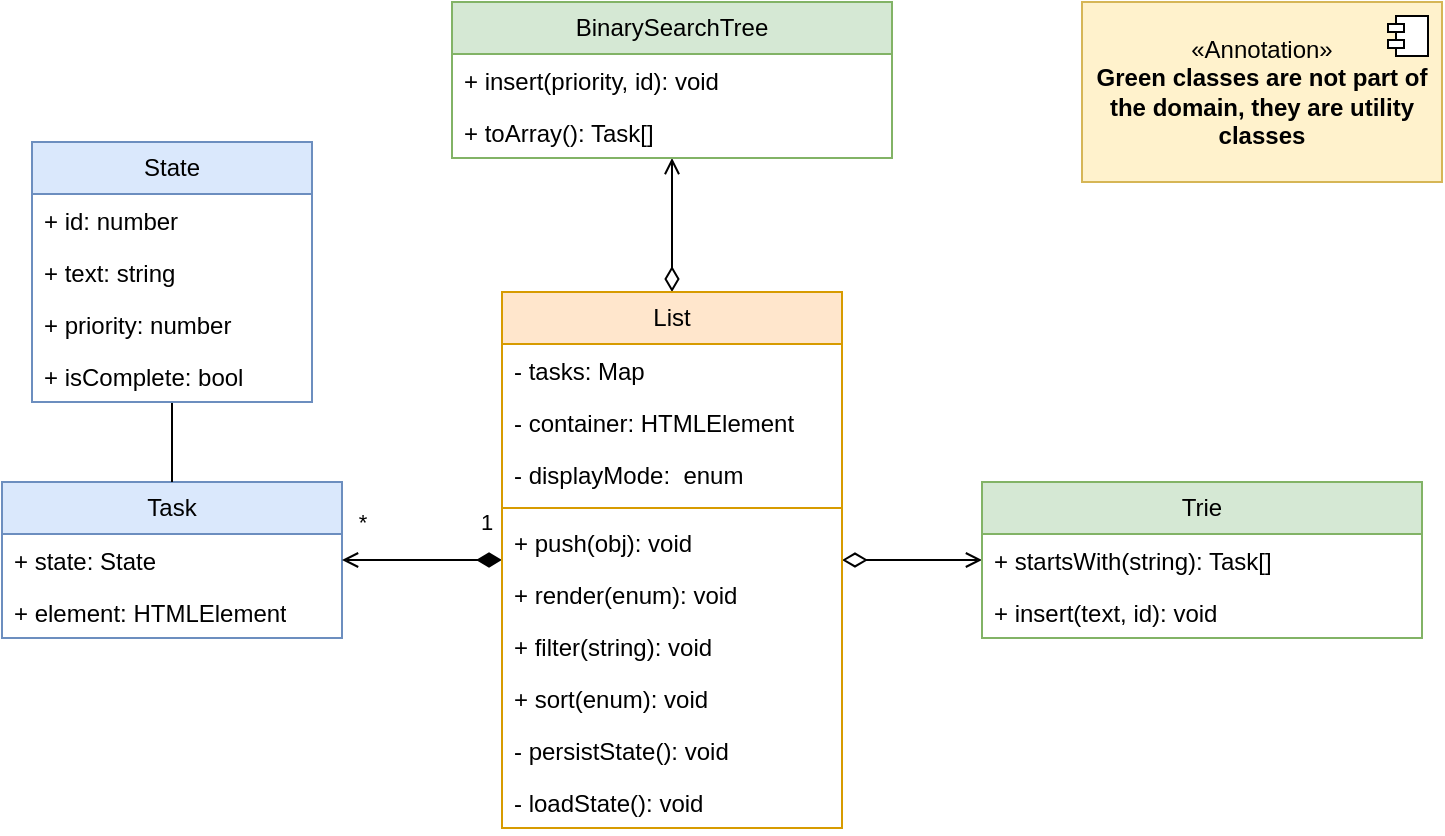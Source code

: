 <mxfile version="22.1.17" type="device">
  <diagram id="C5RBs43oDa-KdzZeNtuy" name="Page-1">
    <mxGraphModel dx="2375" dy="1360" grid="1" gridSize="10" guides="1" tooltips="1" connect="1" arrows="1" fold="1" page="1" pageScale="1" pageWidth="827" pageHeight="1169" math="0" shadow="0">
      <root>
        <mxCell id="WIyWlLk6GJQsqaUBKTNV-0" />
        <mxCell id="WIyWlLk6GJQsqaUBKTNV-1" parent="WIyWlLk6GJQsqaUBKTNV-0" />
        <mxCell id="2-uUKc2CAWV8kBVnJQpo-0" value="Task" style="swimlane;fontStyle=0;childLayout=stackLayout;horizontal=1;startSize=26;fillColor=#dae8fc;horizontalStack=0;resizeParent=1;resizeParentMax=0;resizeLast=0;collapsible=1;marginBottom=0;whiteSpace=wrap;html=1;strokeColor=#6c8ebf;" parent="WIyWlLk6GJQsqaUBKTNV-1" vertex="1">
          <mxGeometry x="70" y="660" width="170" height="78" as="geometry" />
        </mxCell>
        <mxCell id="2-uUKc2CAWV8kBVnJQpo-1" value="+ state: State" style="text;strokeColor=none;fillColor=none;align=left;verticalAlign=top;spacingLeft=4;spacingRight=4;overflow=hidden;rotatable=0;points=[[0,0.5],[1,0.5]];portConstraint=eastwest;whiteSpace=wrap;html=1;" parent="2-uUKc2CAWV8kBVnJQpo-0" vertex="1">
          <mxGeometry y="26" width="170" height="26" as="geometry" />
        </mxCell>
        <mxCell id="2-uUKc2CAWV8kBVnJQpo-14" value="+ element: HTMLElement" style="text;strokeColor=none;fillColor=none;align=left;verticalAlign=top;spacingLeft=4;spacingRight=4;overflow=hidden;rotatable=0;points=[[0,0.5],[1,0.5]];portConstraint=eastwest;whiteSpace=wrap;html=1;" parent="2-uUKc2CAWV8kBVnJQpo-0" vertex="1">
          <mxGeometry y="52" width="170" height="26" as="geometry" />
        </mxCell>
        <mxCell id="2-uUKc2CAWV8kBVnJQpo-22" style="edgeStyle=orthogonalEdgeStyle;rounded=0;orthogonalLoop=1;jettySize=auto;html=1;endArrow=open;endSize=6;startArrow=diamondThin;startSize=10;startFill=1;endFill=0;" parent="WIyWlLk6GJQsqaUBKTNV-1" source="2-uUKc2CAWV8kBVnJQpo-5" target="2-uUKc2CAWV8kBVnJQpo-0" edge="1">
          <mxGeometry relative="1" as="geometry" />
        </mxCell>
        <mxCell id="A_vAO3PuLMQASTPbV7ZV-3" value="1" style="edgeLabel;html=1;align=center;verticalAlign=middle;resizable=0;points=[];" vertex="1" connectable="0" parent="2-uUKc2CAWV8kBVnJQpo-22">
          <mxGeometry x="-0.787" relative="1" as="geometry">
            <mxPoint y="-19" as="offset" />
          </mxGeometry>
        </mxCell>
        <mxCell id="A_vAO3PuLMQASTPbV7ZV-4" value="*" style="edgeLabel;html=1;align=center;verticalAlign=middle;resizable=0;points=[];" vertex="1" connectable="0" parent="2-uUKc2CAWV8kBVnJQpo-22">
          <mxGeometry x="0.6" relative="1" as="geometry">
            <mxPoint x="-6" y="-19" as="offset" />
          </mxGeometry>
        </mxCell>
        <mxCell id="A_vAO3PuLMQASTPbV7ZV-7" style="edgeStyle=orthogonalEdgeStyle;rounded=0;orthogonalLoop=1;jettySize=auto;html=1;startArrow=diamondThin;startFill=0;startSize=10;endArrow=open;endFill=0;" edge="1" parent="WIyWlLk6GJQsqaUBKTNV-1" source="2-uUKc2CAWV8kBVnJQpo-5" target="vMFGJyHUFIz0JFMomYJm-12">
          <mxGeometry relative="1" as="geometry" />
        </mxCell>
        <mxCell id="A_vAO3PuLMQASTPbV7ZV-8" style="edgeStyle=orthogonalEdgeStyle;rounded=0;orthogonalLoop=1;jettySize=auto;html=1;endSize=6;startSize=10;startArrow=diamondThin;startFill=0;endArrow=open;endFill=0;" edge="1" parent="WIyWlLk6GJQsqaUBKTNV-1" source="2-uUKc2CAWV8kBVnJQpo-5" target="vMFGJyHUFIz0JFMomYJm-17">
          <mxGeometry relative="1" as="geometry" />
        </mxCell>
        <mxCell id="2-uUKc2CAWV8kBVnJQpo-5" value="List" style="swimlane;fontStyle=0;childLayout=stackLayout;horizontal=1;startSize=26;fillColor=#ffe6cc;horizontalStack=0;resizeParent=1;resizeParentMax=0;resizeLast=0;collapsible=1;marginBottom=0;whiteSpace=wrap;html=1;strokeColor=#d79b00;" parent="WIyWlLk6GJQsqaUBKTNV-1" vertex="1">
          <mxGeometry x="320" y="565" width="170" height="268" as="geometry" />
        </mxCell>
        <mxCell id="2-uUKc2CAWV8kBVnJQpo-10" value="- tasks: Map" style="text;strokeColor=none;fillColor=none;align=left;verticalAlign=top;spacingLeft=4;spacingRight=4;overflow=hidden;rotatable=0;points=[[0,0.5],[1,0.5]];portConstraint=eastwest;whiteSpace=wrap;html=1;" parent="2-uUKc2CAWV8kBVnJQpo-5" vertex="1">
          <mxGeometry y="26" width="170" height="26" as="geometry" />
        </mxCell>
        <mxCell id="pn70kub6SYwl0zVelaFx-0" value="- container: HTMLElement" style="text;strokeColor=none;fillColor=none;align=left;verticalAlign=top;spacingLeft=4;spacingRight=4;overflow=hidden;rotatable=0;points=[[0,0.5],[1,0.5]];portConstraint=eastwest;whiteSpace=wrap;html=1;" parent="2-uUKc2CAWV8kBVnJQpo-5" vertex="1">
          <mxGeometry y="52" width="170" height="26" as="geometry" />
        </mxCell>
        <mxCell id="vMFGJyHUFIz0JFMomYJm-11" value="- displayMode:&amp;nbsp; enum" style="text;strokeColor=none;fillColor=none;align=left;verticalAlign=top;spacingLeft=4;spacingRight=4;overflow=hidden;rotatable=0;points=[[0,0.5],[1,0.5]];portConstraint=eastwest;whiteSpace=wrap;html=1;" parent="2-uUKc2CAWV8kBVnJQpo-5" vertex="1">
          <mxGeometry y="78" width="170" height="26" as="geometry" />
        </mxCell>
        <mxCell id="2-uUKc2CAWV8kBVnJQpo-11" value="" style="line;strokeWidth=1;fillColor=none;align=left;verticalAlign=middle;spacingTop=-1;spacingLeft=3;spacingRight=3;rotatable=0;labelPosition=right;points=[];portConstraint=eastwest;strokeColor=inherit;" parent="2-uUKc2CAWV8kBVnJQpo-5" vertex="1">
          <mxGeometry y="104" width="170" height="8" as="geometry" />
        </mxCell>
        <mxCell id="2-uUKc2CAWV8kBVnJQpo-6" value="+ push(obj): void" style="text;strokeColor=none;fillColor=none;align=left;verticalAlign=top;spacingLeft=4;spacingRight=4;overflow=hidden;rotatable=0;points=[[0,0.5],[1,0.5]];portConstraint=eastwest;whiteSpace=wrap;html=1;" parent="2-uUKc2CAWV8kBVnJQpo-5" vertex="1">
          <mxGeometry y="112" width="170" height="26" as="geometry" />
        </mxCell>
        <mxCell id="2-uUKc2CAWV8kBVnJQpo-12" value="+ render(enum): void" style="text;strokeColor=none;fillColor=none;align=left;verticalAlign=top;spacingLeft=4;spacingRight=4;overflow=hidden;rotatable=0;points=[[0,0.5],[1,0.5]];portConstraint=eastwest;whiteSpace=wrap;html=1;" parent="2-uUKc2CAWV8kBVnJQpo-5" vertex="1">
          <mxGeometry y="138" width="170" height="26" as="geometry" />
        </mxCell>
        <mxCell id="vMFGJyHUFIz0JFMomYJm-1" value="+ filter(string): void" style="text;strokeColor=none;fillColor=none;align=left;verticalAlign=top;spacingLeft=4;spacingRight=4;overflow=hidden;rotatable=0;points=[[0,0.5],[1,0.5]];portConstraint=eastwest;whiteSpace=wrap;html=1;" parent="2-uUKc2CAWV8kBVnJQpo-5" vertex="1">
          <mxGeometry y="164" width="170" height="26" as="geometry" />
        </mxCell>
        <mxCell id="vMFGJyHUFIz0JFMomYJm-2" value="+ sort(enum): void" style="text;strokeColor=none;fillColor=none;align=left;verticalAlign=top;spacingLeft=4;spacingRight=4;overflow=hidden;rotatable=0;points=[[0,0.5],[1,0.5]];portConstraint=eastwest;whiteSpace=wrap;html=1;" parent="2-uUKc2CAWV8kBVnJQpo-5" vertex="1">
          <mxGeometry y="190" width="170" height="26" as="geometry" />
        </mxCell>
        <mxCell id="vMFGJyHUFIz0JFMomYJm-4" value="- persistState(): void" style="text;strokeColor=none;fillColor=none;align=left;verticalAlign=top;spacingLeft=4;spacingRight=4;overflow=hidden;rotatable=0;points=[[0,0.5],[1,0.5]];portConstraint=eastwest;whiteSpace=wrap;html=1;" parent="2-uUKc2CAWV8kBVnJQpo-5" vertex="1">
          <mxGeometry y="216" width="170" height="26" as="geometry" />
        </mxCell>
        <mxCell id="vMFGJyHUFIz0JFMomYJm-10" value="- loadState(): void" style="text;strokeColor=none;fillColor=none;align=left;verticalAlign=top;spacingLeft=4;spacingRight=4;overflow=hidden;rotatable=0;points=[[0,0.5],[1,0.5]];portConstraint=eastwest;whiteSpace=wrap;html=1;" parent="2-uUKc2CAWV8kBVnJQpo-5" vertex="1">
          <mxGeometry y="242" width="170" height="26" as="geometry" />
        </mxCell>
        <mxCell id="vMFGJyHUFIz0JFMomYJm-12" value="Trie" style="swimlane;fontStyle=0;childLayout=stackLayout;horizontal=1;startSize=26;fillColor=#d5e8d4;horizontalStack=0;resizeParent=1;resizeParentMax=0;resizeLast=0;collapsible=1;marginBottom=0;whiteSpace=wrap;html=1;strokeColor=#82b366;" parent="WIyWlLk6GJQsqaUBKTNV-1" vertex="1">
          <mxGeometry x="560" y="660" width="220" height="78" as="geometry" />
        </mxCell>
        <mxCell id="vMFGJyHUFIz0JFMomYJm-13" value="+ startsWith(string): Task[]" style="text;strokeColor=none;fillColor=none;align=left;verticalAlign=top;spacingLeft=4;spacingRight=4;overflow=hidden;rotatable=0;points=[[0,0.5],[1,0.5]];portConstraint=eastwest;whiteSpace=wrap;html=1;" parent="vMFGJyHUFIz0JFMomYJm-12" vertex="1">
          <mxGeometry y="26" width="220" height="26" as="geometry" />
        </mxCell>
        <mxCell id="vMFGJyHUFIz0JFMomYJm-14" value="+ insert(text, id): void" style="text;strokeColor=none;fillColor=none;align=left;verticalAlign=top;spacingLeft=4;spacingRight=4;overflow=hidden;rotatable=0;points=[[0,0.5],[1,0.5]];portConstraint=eastwest;whiteSpace=wrap;html=1;" parent="vMFGJyHUFIz0JFMomYJm-12" vertex="1">
          <mxGeometry y="52" width="220" height="26" as="geometry" />
        </mxCell>
        <mxCell id="vMFGJyHUFIz0JFMomYJm-17" value="BinarySearchTree" style="swimlane;fontStyle=0;childLayout=stackLayout;horizontal=1;startSize=26;fillColor=#d5e8d4;horizontalStack=0;resizeParent=1;resizeParentMax=0;resizeLast=0;collapsible=1;marginBottom=0;whiteSpace=wrap;html=1;strokeColor=#82b366;" parent="WIyWlLk6GJQsqaUBKTNV-1" vertex="1">
          <mxGeometry x="295" y="420" width="220" height="78" as="geometry" />
        </mxCell>
        <mxCell id="vMFGJyHUFIz0JFMomYJm-19" value="+ insert(priority, id): void" style="text;strokeColor=none;fillColor=none;align=left;verticalAlign=top;spacingLeft=4;spacingRight=4;overflow=hidden;rotatable=0;points=[[0,0.5],[1,0.5]];portConstraint=eastwest;whiteSpace=wrap;html=1;" parent="vMFGJyHUFIz0JFMomYJm-17" vertex="1">
          <mxGeometry y="26" width="220" height="26" as="geometry" />
        </mxCell>
        <mxCell id="vMFGJyHUFIz0JFMomYJm-18" value="+ toArray(): Task[]" style="text;strokeColor=none;fillColor=none;align=left;verticalAlign=top;spacingLeft=4;spacingRight=4;overflow=hidden;rotatable=0;points=[[0,0.5],[1,0.5]];portConstraint=eastwest;whiteSpace=wrap;html=1;" parent="vMFGJyHUFIz0JFMomYJm-17" vertex="1">
          <mxGeometry y="52" width="220" height="26" as="geometry" />
        </mxCell>
        <mxCell id="vMFGJyHUFIz0JFMomYJm-32" value="" style="edgeStyle=orthogonalEdgeStyle;rounded=0;orthogonalLoop=1;jettySize=auto;html=1;endArrow=none;startArrow=none;endFill=0;startFill=0;endSize=6;" parent="WIyWlLk6GJQsqaUBKTNV-1" source="2-uUKc2CAWV8kBVnJQpo-0" target="vMFGJyHUFIz0JFMomYJm-27" edge="1">
          <mxGeometry relative="1" as="geometry">
            <mxPoint x="265" y="550" as="sourcePoint" />
            <mxPoint x="265" y="390" as="targetPoint" />
          </mxGeometry>
        </mxCell>
        <mxCell id="vMFGJyHUFIz0JFMomYJm-27" value="State" style="swimlane;fontStyle=0;childLayout=stackLayout;horizontal=1;startSize=26;fillColor=#dae8fc;horizontalStack=0;resizeParent=1;resizeParentMax=0;resizeLast=0;collapsible=1;marginBottom=0;whiteSpace=wrap;html=1;strokeColor=#6c8ebf;" parent="WIyWlLk6GJQsqaUBKTNV-1" vertex="1">
          <mxGeometry x="85" y="490" width="140" height="130" as="geometry" />
        </mxCell>
        <mxCell id="vMFGJyHUFIz0JFMomYJm-28" value="+ id: number" style="text;strokeColor=none;fillColor=none;align=left;verticalAlign=top;spacingLeft=4;spacingRight=4;overflow=hidden;rotatable=0;points=[[0,0.5],[1,0.5]];portConstraint=eastwest;whiteSpace=wrap;html=1;" parent="vMFGJyHUFIz0JFMomYJm-27" vertex="1">
          <mxGeometry y="26" width="140" height="26" as="geometry" />
        </mxCell>
        <mxCell id="vMFGJyHUFIz0JFMomYJm-29" value="+ text: string" style="text;strokeColor=none;fillColor=none;align=left;verticalAlign=top;spacingLeft=4;spacingRight=4;overflow=hidden;rotatable=0;points=[[0,0.5],[1,0.5]];portConstraint=eastwest;whiteSpace=wrap;html=1;" parent="vMFGJyHUFIz0JFMomYJm-27" vertex="1">
          <mxGeometry y="52" width="140" height="26" as="geometry" />
        </mxCell>
        <mxCell id="vMFGJyHUFIz0JFMomYJm-30" value="+ priority: number" style="text;strokeColor=none;fillColor=none;align=left;verticalAlign=top;spacingLeft=4;spacingRight=4;overflow=hidden;rotatable=0;points=[[0,0.5],[1,0.5]];portConstraint=eastwest;whiteSpace=wrap;html=1;" parent="vMFGJyHUFIz0JFMomYJm-27" vertex="1">
          <mxGeometry y="78" width="140" height="26" as="geometry" />
        </mxCell>
        <mxCell id="vMFGJyHUFIz0JFMomYJm-31" value="+ isComplete: bool" style="text;strokeColor=none;fillColor=none;align=left;verticalAlign=top;spacingLeft=4;spacingRight=4;overflow=hidden;rotatable=0;points=[[0,0.5],[1,0.5]];portConstraint=eastwest;whiteSpace=wrap;html=1;" parent="vMFGJyHUFIz0JFMomYJm-27" vertex="1">
          <mxGeometry y="104" width="140" height="26" as="geometry" />
        </mxCell>
        <mxCell id="vMFGJyHUFIz0JFMomYJm-39" value="«Annotation»&lt;br&gt;&lt;b&gt;&lt;font style=&quot;font-size: 12px;&quot;&gt;Green classes are not part of the domain, they are utility classes&lt;/font&gt;&lt;/b&gt;" style="html=1;dropTarget=0;whiteSpace=wrap;fillColor=#fff2cc;strokeColor=#d6b656;" parent="WIyWlLk6GJQsqaUBKTNV-1" vertex="1">
          <mxGeometry x="610" y="420" width="180" height="90" as="geometry" />
        </mxCell>
        <mxCell id="vMFGJyHUFIz0JFMomYJm-40" value="" style="shape=module;jettyWidth=8;jettyHeight=4;" parent="vMFGJyHUFIz0JFMomYJm-39" vertex="1">
          <mxGeometry x="1" width="20" height="20" relative="1" as="geometry">
            <mxPoint x="-27" y="7" as="offset" />
          </mxGeometry>
        </mxCell>
      </root>
    </mxGraphModel>
  </diagram>
</mxfile>
